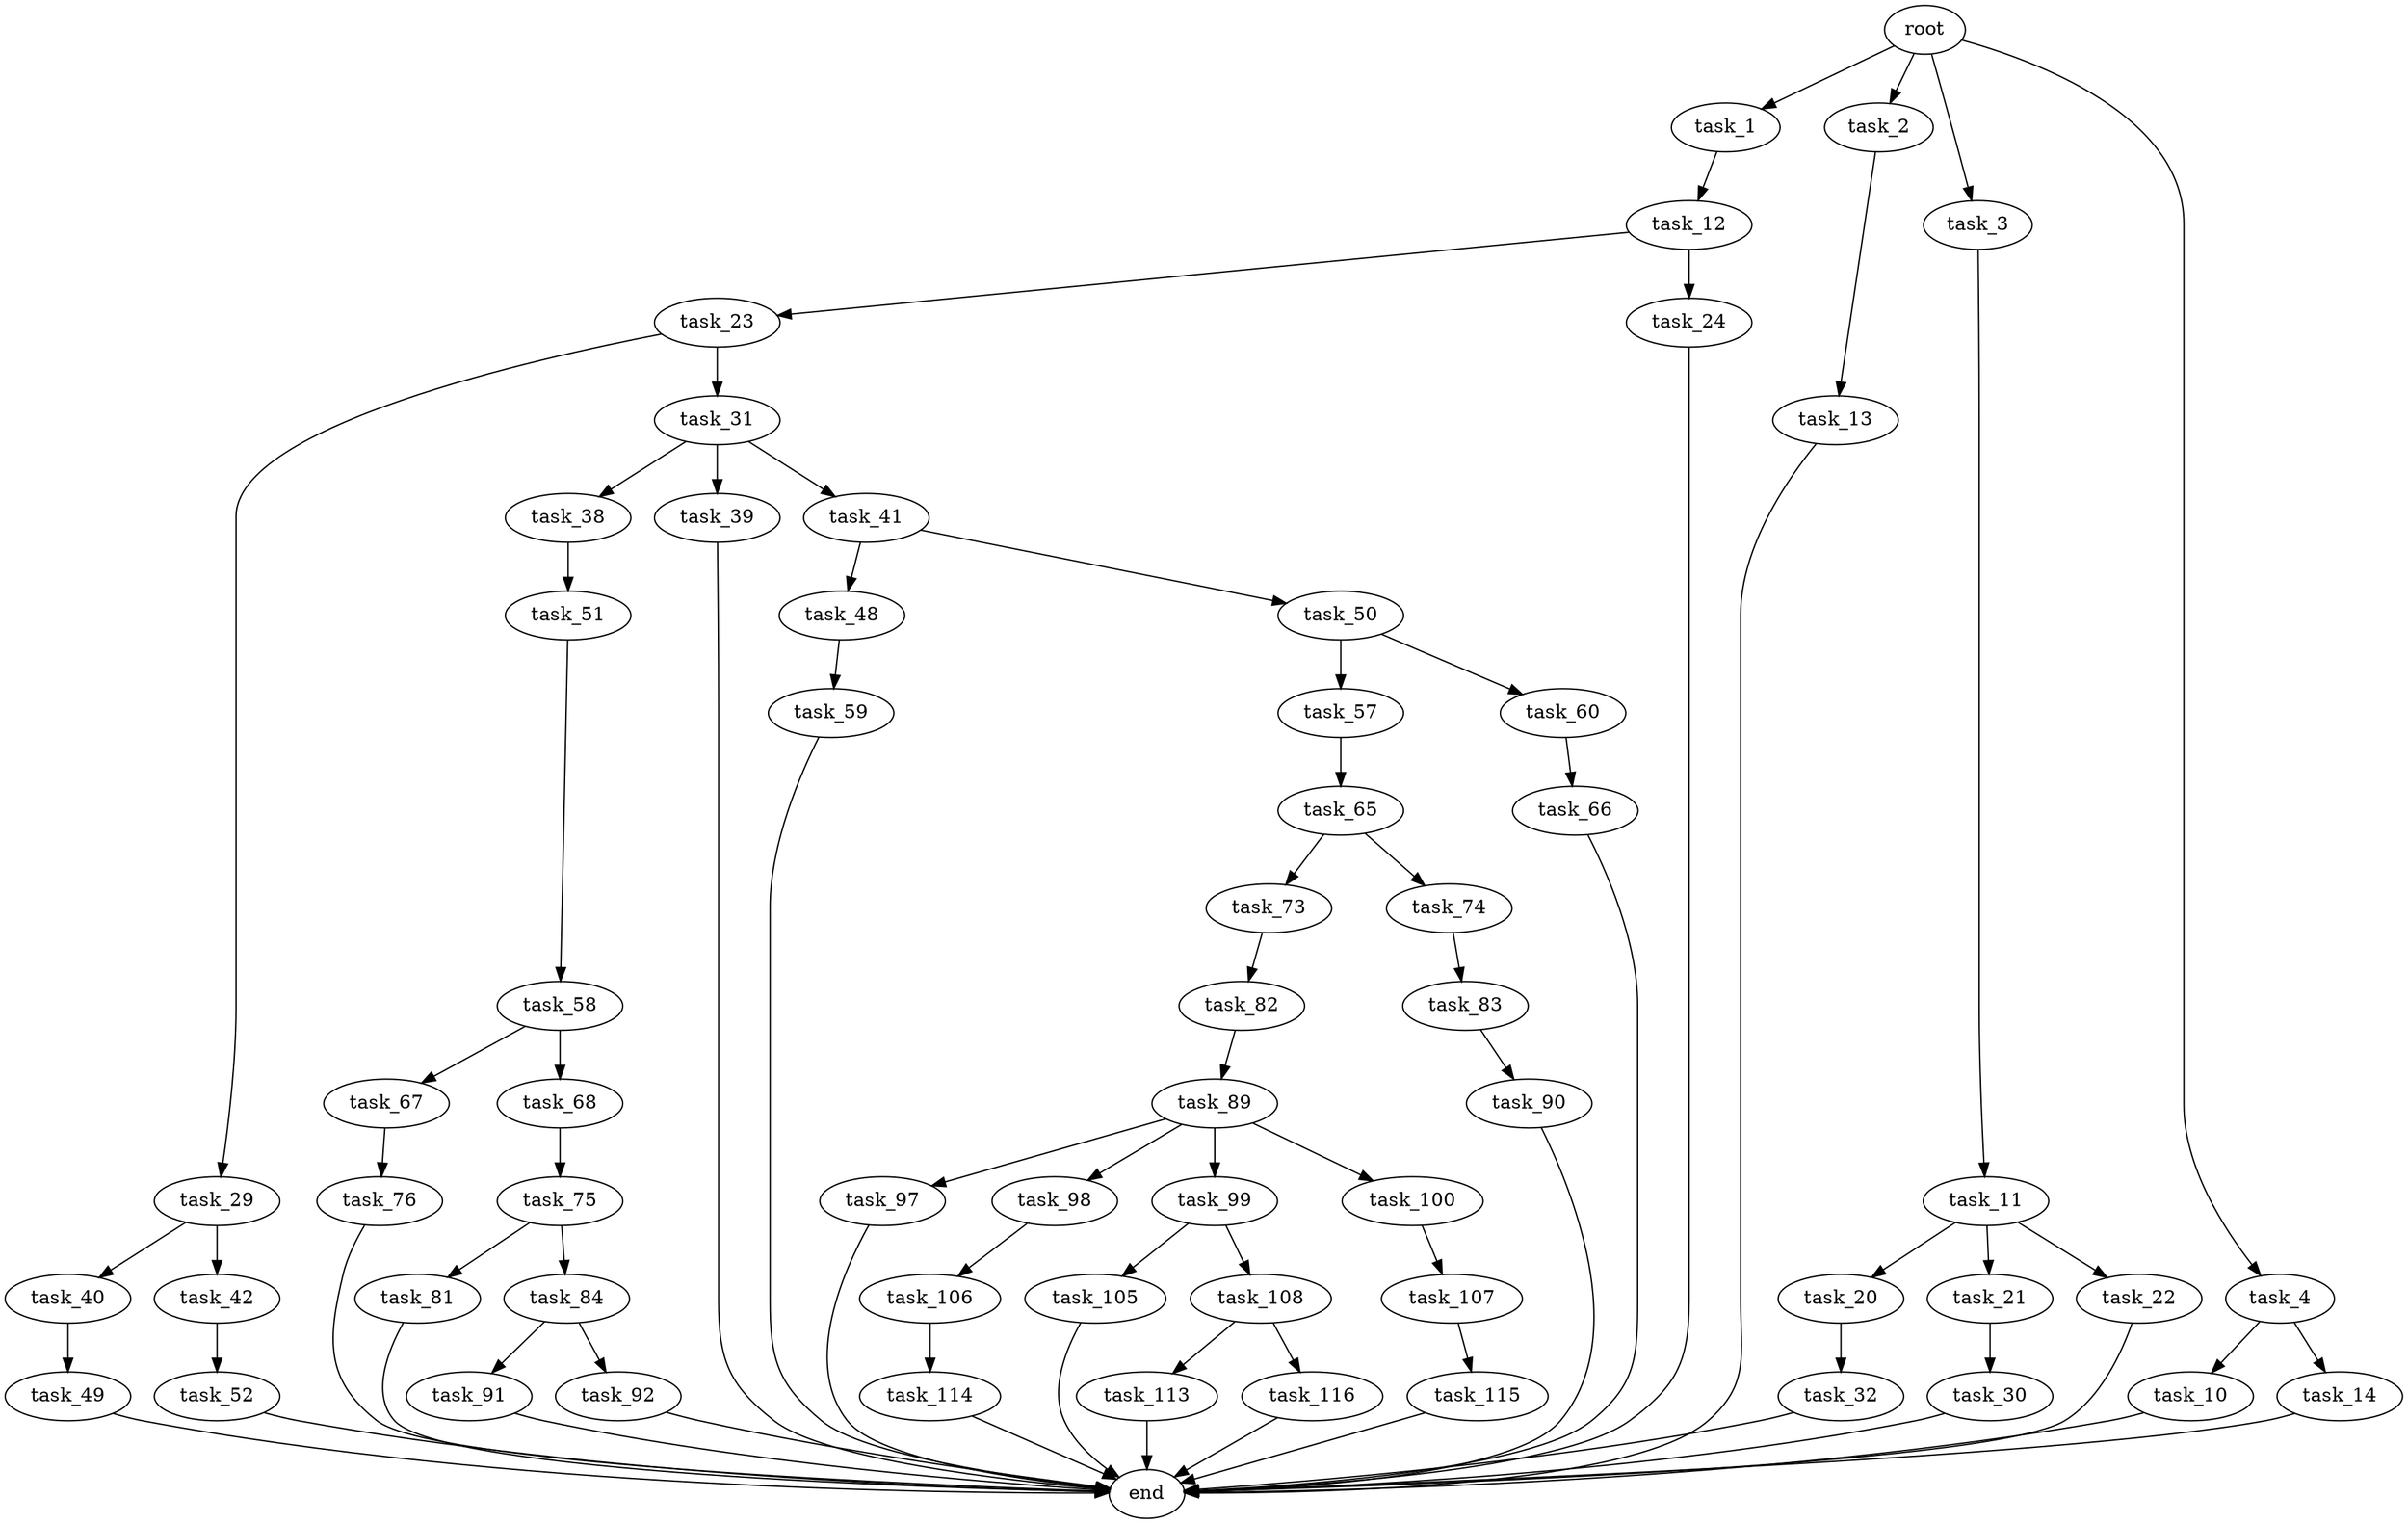 digraph G {
  root [size="0.000000"];
  task_1 [size="51409035394.000000"];
  task_2 [size="549755813888.000000"];
  task_3 [size="8589934592.000000"];
  task_4 [size="178434326515.000000"];
  task_12 [size="68719476736.000000"];
  task_13 [size="2742625969.000000"];
  task_11 [size="782757789696.000000"];
  task_10 [size="18847384518.000000"];
  task_14 [size="28991029248.000000"];
  end [size="0.000000"];
  task_20 [size="10173585502.000000"];
  task_21 [size="1417420715314.000000"];
  task_22 [size="549755813888.000000"];
  task_23 [size="109430185650.000000"];
  task_24 [size="3377726945.000000"];
  task_32 [size="9772298848.000000"];
  task_30 [size="192550189547.000000"];
  task_29 [size="4806832359.000000"];
  task_31 [size="134217728000.000000"];
  task_40 [size="18546019248.000000"];
  task_42 [size="13484486540.000000"];
  task_38 [size="781273613275.000000"];
  task_39 [size="21385256937.000000"];
  task_41 [size="7314419805.000000"];
  task_51 [size="782757789696.000000"];
  task_49 [size="8893989131.000000"];
  task_48 [size="1073741824000.000000"];
  task_50 [size="18930615862.000000"];
  task_52 [size="14533133853.000000"];
  task_59 [size="13298284422.000000"];
  task_57 [size="549755813888.000000"];
  task_60 [size="15064353772.000000"];
  task_58 [size="9249039732.000000"];
  task_65 [size="28991029248.000000"];
  task_67 [size="2395114965.000000"];
  task_68 [size="4194128804.000000"];
  task_66 [size="600485579252.000000"];
  task_73 [size="35875185910.000000"];
  task_74 [size="231928233984.000000"];
  task_76 [size="472640892551.000000"];
  task_75 [size="1014653303.000000"];
  task_82 [size="782757789696.000000"];
  task_83 [size="5387156005.000000"];
  task_81 [size="10514498380.000000"];
  task_84 [size="15356253484.000000"];
  task_89 [size="28991029248.000000"];
  task_90 [size="102543692461.000000"];
  task_91 [size="46230964400.000000"];
  task_92 [size="447248189149.000000"];
  task_97 [size="782757789696.000000"];
  task_98 [size="368293445632.000000"];
  task_99 [size="82549512636.000000"];
  task_100 [size="5445317854.000000"];
  task_106 [size="1164467789.000000"];
  task_105 [size="68719476736.000000"];
  task_108 [size="104787001324.000000"];
  task_107 [size="4663541400.000000"];
  task_114 [size="873872483.000000"];
  task_115 [size="32571461010.000000"];
  task_113 [size="549755813888.000000"];
  task_116 [size="29102928144.000000"];

  root -> task_1 [size="1.000000"];
  root -> task_2 [size="1.000000"];
  root -> task_3 [size="1.000000"];
  root -> task_4 [size="1.000000"];
  task_1 -> task_12 [size="838860800.000000"];
  task_2 -> task_13 [size="536870912.000000"];
  task_3 -> task_11 [size="33554432.000000"];
  task_4 -> task_10 [size="209715200.000000"];
  task_4 -> task_14 [size="209715200.000000"];
  task_12 -> task_23 [size="134217728.000000"];
  task_12 -> task_24 [size="134217728.000000"];
  task_13 -> end [size="1.000000"];
  task_11 -> task_20 [size="679477248.000000"];
  task_11 -> task_21 [size="679477248.000000"];
  task_11 -> task_22 [size="679477248.000000"];
  task_10 -> end [size="1.000000"];
  task_14 -> end [size="1.000000"];
  task_20 -> task_32 [size="301989888.000000"];
  task_21 -> task_30 [size="838860800.000000"];
  task_22 -> end [size="1.000000"];
  task_23 -> task_29 [size="209715200.000000"];
  task_23 -> task_31 [size="209715200.000000"];
  task_24 -> end [size="1.000000"];
  task_32 -> end [size="1.000000"];
  task_30 -> end [size="1.000000"];
  task_29 -> task_40 [size="209715200.000000"];
  task_29 -> task_42 [size="209715200.000000"];
  task_31 -> task_38 [size="209715200.000000"];
  task_31 -> task_39 [size="209715200.000000"];
  task_31 -> task_41 [size="209715200.000000"];
  task_40 -> task_49 [size="301989888.000000"];
  task_42 -> task_52 [size="33554432.000000"];
  task_38 -> task_51 [size="679477248.000000"];
  task_39 -> end [size="1.000000"];
  task_41 -> task_48 [size="301989888.000000"];
  task_41 -> task_50 [size="301989888.000000"];
  task_51 -> task_58 [size="679477248.000000"];
  task_49 -> end [size="1.000000"];
  task_48 -> task_59 [size="838860800.000000"];
  task_50 -> task_57 [size="838860800.000000"];
  task_50 -> task_60 [size="838860800.000000"];
  task_52 -> end [size="1.000000"];
  task_59 -> end [size="1.000000"];
  task_57 -> task_65 [size="536870912.000000"];
  task_60 -> task_66 [size="301989888.000000"];
  task_58 -> task_67 [size="411041792.000000"];
  task_58 -> task_68 [size="411041792.000000"];
  task_65 -> task_73 [size="75497472.000000"];
  task_65 -> task_74 [size="75497472.000000"];
  task_67 -> task_76 [size="75497472.000000"];
  task_68 -> task_75 [size="134217728.000000"];
  task_66 -> end [size="1.000000"];
  task_73 -> task_82 [size="679477248.000000"];
  task_74 -> task_83 [size="301989888.000000"];
  task_76 -> end [size="1.000000"];
  task_75 -> task_81 [size="75497472.000000"];
  task_75 -> task_84 [size="75497472.000000"];
  task_82 -> task_89 [size="679477248.000000"];
  task_83 -> task_90 [size="209715200.000000"];
  task_81 -> end [size="1.000000"];
  task_84 -> task_91 [size="411041792.000000"];
  task_84 -> task_92 [size="411041792.000000"];
  task_89 -> task_97 [size="75497472.000000"];
  task_89 -> task_98 [size="75497472.000000"];
  task_89 -> task_99 [size="75497472.000000"];
  task_89 -> task_100 [size="75497472.000000"];
  task_90 -> end [size="1.000000"];
  task_91 -> end [size="1.000000"];
  task_92 -> end [size="1.000000"];
  task_97 -> end [size="1.000000"];
  task_98 -> task_106 [size="411041792.000000"];
  task_99 -> task_105 [size="134217728.000000"];
  task_99 -> task_108 [size="134217728.000000"];
  task_100 -> task_107 [size="536870912.000000"];
  task_106 -> task_114 [size="75497472.000000"];
  task_105 -> end [size="1.000000"];
  task_108 -> task_113 [size="75497472.000000"];
  task_108 -> task_116 [size="75497472.000000"];
  task_107 -> task_115 [size="75497472.000000"];
  task_114 -> end [size="1.000000"];
  task_115 -> end [size="1.000000"];
  task_113 -> end [size="1.000000"];
  task_116 -> end [size="1.000000"];
}
